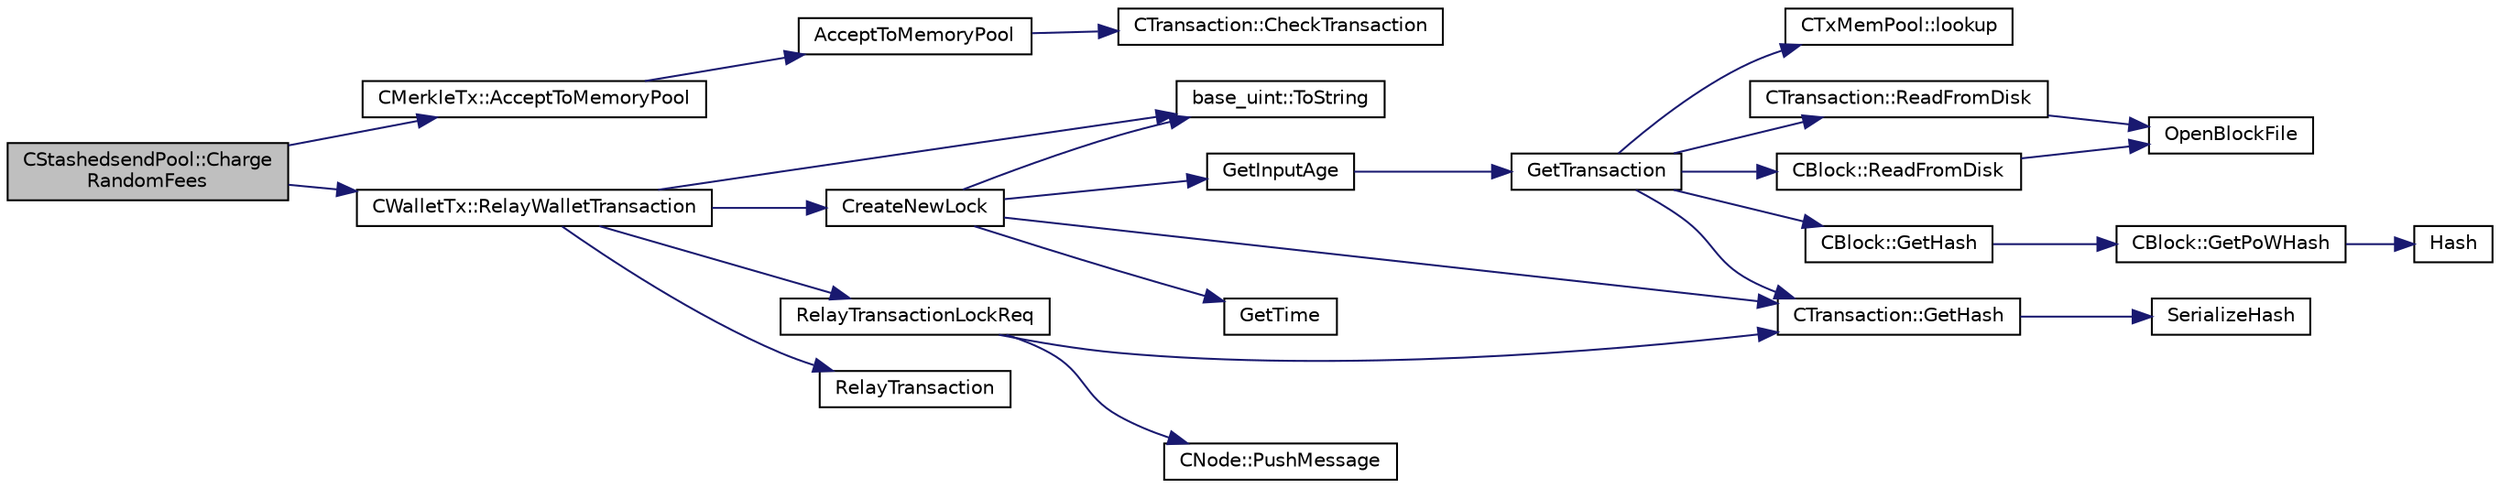 digraph "CStashedsendPool::ChargeRandomFees"
{
  edge [fontname="Helvetica",fontsize="10",labelfontname="Helvetica",labelfontsize="10"];
  node [fontname="Helvetica",fontsize="10",shape=record];
  rankdir="LR";
  Node30 [label="CStashedsendPool::Charge\lRandomFees",height=0.2,width=0.4,color="black", fillcolor="grey75", style="filled", fontcolor="black"];
  Node30 -> Node31 [color="midnightblue",fontsize="10",style="solid",fontname="Helvetica"];
  Node31 [label="CMerkleTx::AcceptToMemoryPool",height=0.2,width=0.4,color="black", fillcolor="white", style="filled",URL="$class_c_merkle_tx.html#a61126e811a53b941b3efdf5a4e83db90"];
  Node31 -> Node32 [color="midnightblue",fontsize="10",style="solid",fontname="Helvetica"];
  Node32 [label="AcceptToMemoryPool",height=0.2,width=0.4,color="black", fillcolor="white", style="filled",URL="$main_8cpp.html#a07799013ae532c6cb1ec11b02f096990",tooltip="(try to) add transaction to memory pool "];
  Node32 -> Node33 [color="midnightblue",fontsize="10",style="solid",fontname="Helvetica"];
  Node33 [label="CTransaction::CheckTransaction",height=0.2,width=0.4,color="black", fillcolor="white", style="filled",URL="$class_c_transaction.html#a2104329681e2749baeeaaf47c0af482d"];
  Node30 -> Node34 [color="midnightblue",fontsize="10",style="solid",fontname="Helvetica"];
  Node34 [label="CWalletTx::RelayWalletTransaction",height=0.2,width=0.4,color="black", fillcolor="white", style="filled",URL="$class_c_wallet_tx.html#aec8c50f3fcde27525485b6cd4a4e19b5"];
  Node34 -> Node35 [color="midnightblue",fontsize="10",style="solid",fontname="Helvetica"];
  Node35 [label="base_uint::ToString",height=0.2,width=0.4,color="black", fillcolor="white", style="filled",URL="$classbase__uint.html#acccba4d9d51a0c36261718ca0cbb293b"];
  Node34 -> Node36 [color="midnightblue",fontsize="10",style="solid",fontname="Helvetica"];
  Node36 [label="CreateNewLock",height=0.2,width=0.4,color="black", fillcolor="white", style="filled",URL="$instantx_8cpp.html#a3774b6dae3dfa0a6c85e3604e742150c"];
  Node36 -> Node37 [color="midnightblue",fontsize="10",style="solid",fontname="Helvetica"];
  Node37 [label="GetInputAge",height=0.2,width=0.4,color="black", fillcolor="white", style="filled",URL="$main_8cpp.html#ae137d76bbcaf8d65fab905889b504e26"];
  Node37 -> Node38 [color="midnightblue",fontsize="10",style="solid",fontname="Helvetica"];
  Node38 [label="GetTransaction",height=0.2,width=0.4,color="black", fillcolor="white", style="filled",URL="$main_8cpp.html#a7d2a4633e4e0e8e4cb9c881d45a496b5"];
  Node38 -> Node39 [color="midnightblue",fontsize="10",style="solid",fontname="Helvetica"];
  Node39 [label="CTxMemPool::lookup",height=0.2,width=0.4,color="black", fillcolor="white", style="filled",URL="$class_c_tx_mem_pool.html#ad6d9966cdeb4b6586f7186e709b4e77e"];
  Node38 -> Node40 [color="midnightblue",fontsize="10",style="solid",fontname="Helvetica"];
  Node40 [label="CTransaction::ReadFromDisk",height=0.2,width=0.4,color="black", fillcolor="white", style="filled",URL="$class_c_transaction.html#ad9d526afecbd816c385343f60c5352fd"];
  Node40 -> Node41 [color="midnightblue",fontsize="10",style="solid",fontname="Helvetica"];
  Node41 [label="OpenBlockFile",height=0.2,width=0.4,color="black", fillcolor="white", style="filled",URL="$main_8h.html#acaa494f20aefb99c5f5f9022a97d0040"];
  Node38 -> Node42 [color="midnightblue",fontsize="10",style="solid",fontname="Helvetica"];
  Node42 [label="CBlock::ReadFromDisk",height=0.2,width=0.4,color="black", fillcolor="white", style="filled",URL="$class_c_block.html#a77a1b1e9902e1e557d762f5a5f325cd8"];
  Node42 -> Node41 [color="midnightblue",fontsize="10",style="solid",fontname="Helvetica"];
  Node38 -> Node43 [color="midnightblue",fontsize="10",style="solid",fontname="Helvetica"];
  Node43 [label="CBlock::GetHash",height=0.2,width=0.4,color="black", fillcolor="white", style="filled",URL="$class_c_block.html#a681acf1fa72ec2ed6c83ea5afc14e0f3"];
  Node43 -> Node44 [color="midnightblue",fontsize="10",style="solid",fontname="Helvetica"];
  Node44 [label="CBlock::GetPoWHash",height=0.2,width=0.4,color="black", fillcolor="white", style="filled",URL="$class_c_block.html#af203beb528a62ec30b0453cf5d860044"];
  Node44 -> Node45 [color="midnightblue",fontsize="10",style="solid",fontname="Helvetica"];
  Node45 [label="Hash",height=0.2,width=0.4,color="black", fillcolor="white", style="filled",URL="$hash_8h.html#ab3f6c437460137530d86e09c2c102e99"];
  Node38 -> Node46 [color="midnightblue",fontsize="10",style="solid",fontname="Helvetica"];
  Node46 [label="CTransaction::GetHash",height=0.2,width=0.4,color="black", fillcolor="white", style="filled",URL="$class_c_transaction.html#a0b46d80e82ca324e82c2ce3fc1492bfa"];
  Node46 -> Node47 [color="midnightblue",fontsize="10",style="solid",fontname="Helvetica"];
  Node47 [label="SerializeHash",height=0.2,width=0.4,color="black", fillcolor="white", style="filled",URL="$hash_8h.html#a6de694e43f17c62025c6883965b65e63"];
  Node36 -> Node46 [color="midnightblue",fontsize="10",style="solid",fontname="Helvetica"];
  Node36 -> Node35 [color="midnightblue",fontsize="10",style="solid",fontname="Helvetica"];
  Node36 -> Node48 [color="midnightblue",fontsize="10",style="solid",fontname="Helvetica"];
  Node48 [label="GetTime",height=0.2,width=0.4,color="black", fillcolor="white", style="filled",URL="$util_8cpp.html#a46fac5fba8ba905b5f9acb364f5d8c6f"];
  Node34 -> Node49 [color="midnightblue",fontsize="10",style="solid",fontname="Helvetica"];
  Node49 [label="RelayTransactionLockReq",height=0.2,width=0.4,color="black", fillcolor="white", style="filled",URL="$net_8cpp.html#adb65a9b8fedbc980f2bb4ab5da6d3392"];
  Node49 -> Node46 [color="midnightblue",fontsize="10",style="solid",fontname="Helvetica"];
  Node49 -> Node50 [color="midnightblue",fontsize="10",style="solid",fontname="Helvetica"];
  Node50 [label="CNode::PushMessage",height=0.2,width=0.4,color="black", fillcolor="white", style="filled",URL="$class_c_node.html#a204fda3d33404cb37698c085b1583ab2"];
  Node34 -> Node51 [color="midnightblue",fontsize="10",style="solid",fontname="Helvetica"];
  Node51 [label="RelayTransaction",height=0.2,width=0.4,color="black", fillcolor="white", style="filled",URL="$net_8cpp.html#abe329205a15b55df86608f5f1964bdb1"];
}
